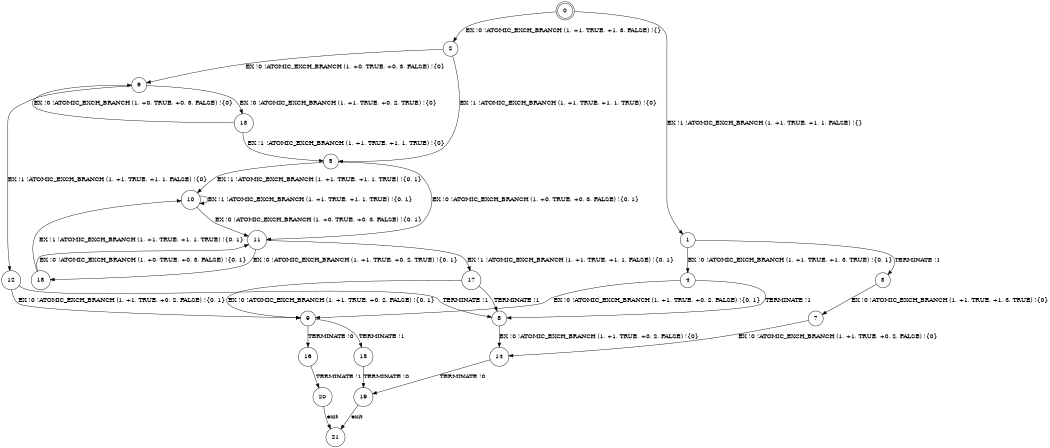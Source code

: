 digraph BCG {
size = "7, 10.5";
center = TRUE;
node [shape = circle];
0 [peripheries = 2];
0 -> 1 [label = "EX !1 !ATOMIC_EXCH_BRANCH (1, +1, TRUE, +1, 1, FALSE) !{}"];
0 -> 2 [label = "EX !0 !ATOMIC_EXCH_BRANCH (1, +1, TRUE, +1, 3, FALSE) !{}"];
1 -> 3 [label = "TERMINATE !1"];
1 -> 4 [label = "EX !0 !ATOMIC_EXCH_BRANCH (1, +1, TRUE, +1, 3, TRUE) !{0, 1}"];
2 -> 5 [label = "EX !1 !ATOMIC_EXCH_BRANCH (1, +1, TRUE, +1, 1, TRUE) !{0}"];
2 -> 6 [label = "EX !0 !ATOMIC_EXCH_BRANCH (1, +0, TRUE, +0, 3, FALSE) !{0}"];
3 -> 7 [label = "EX !0 !ATOMIC_EXCH_BRANCH (1, +1, TRUE, +1, 3, TRUE) !{0}"];
4 -> 8 [label = "TERMINATE !1"];
4 -> 9 [label = "EX !0 !ATOMIC_EXCH_BRANCH (1, +1, TRUE, +0, 2, FALSE) !{0, 1}"];
5 -> 10 [label = "EX !1 !ATOMIC_EXCH_BRANCH (1, +1, TRUE, +1, 1, TRUE) !{0, 1}"];
5 -> 11 [label = "EX !0 !ATOMIC_EXCH_BRANCH (1, +0, TRUE, +0, 3, FALSE) !{0, 1}"];
6 -> 12 [label = "EX !1 !ATOMIC_EXCH_BRANCH (1, +1, TRUE, +1, 1, FALSE) !{0}"];
6 -> 13 [label = "EX !0 !ATOMIC_EXCH_BRANCH (1, +1, TRUE, +0, 2, TRUE) !{0}"];
7 -> 14 [label = "EX !0 !ATOMIC_EXCH_BRANCH (1, +1, TRUE, +0, 2, FALSE) !{0}"];
8 -> 14 [label = "EX !0 !ATOMIC_EXCH_BRANCH (1, +1, TRUE, +0, 2, FALSE) !{0}"];
9 -> 15 [label = "TERMINATE !1"];
9 -> 16 [label = "TERMINATE !0"];
10 -> 10 [label = "EX !1 !ATOMIC_EXCH_BRANCH (1, +1, TRUE, +1, 1, TRUE) !{0, 1}"];
10 -> 11 [label = "EX !0 !ATOMIC_EXCH_BRANCH (1, +0, TRUE, +0, 3, FALSE) !{0, 1}"];
11 -> 17 [label = "EX !1 !ATOMIC_EXCH_BRANCH (1, +1, TRUE, +1, 1, FALSE) !{0, 1}"];
11 -> 18 [label = "EX !0 !ATOMIC_EXCH_BRANCH (1, +1, TRUE, +0, 2, TRUE) !{0, 1}"];
12 -> 8 [label = "TERMINATE !1"];
12 -> 9 [label = "EX !0 !ATOMIC_EXCH_BRANCH (1, +1, TRUE, +0, 2, FALSE) !{0, 1}"];
13 -> 5 [label = "EX !1 !ATOMIC_EXCH_BRANCH (1, +1, TRUE, +1, 1, TRUE) !{0}"];
13 -> 6 [label = "EX !0 !ATOMIC_EXCH_BRANCH (1, +0, TRUE, +0, 3, FALSE) !{0}"];
14 -> 19 [label = "TERMINATE !0"];
15 -> 19 [label = "TERMINATE !0"];
16 -> 20 [label = "TERMINATE !1"];
17 -> 8 [label = "TERMINATE !1"];
17 -> 9 [label = "EX !0 !ATOMIC_EXCH_BRANCH (1, +1, TRUE, +0, 2, FALSE) !{0, 1}"];
18 -> 10 [label = "EX !1 !ATOMIC_EXCH_BRANCH (1, +1, TRUE, +1, 1, TRUE) !{0, 1}"];
18 -> 11 [label = "EX !0 !ATOMIC_EXCH_BRANCH (1, +0, TRUE, +0, 3, FALSE) !{0, 1}"];
19 -> 21 [label = "exit"];
20 -> 21 [label = "exit"];
}
